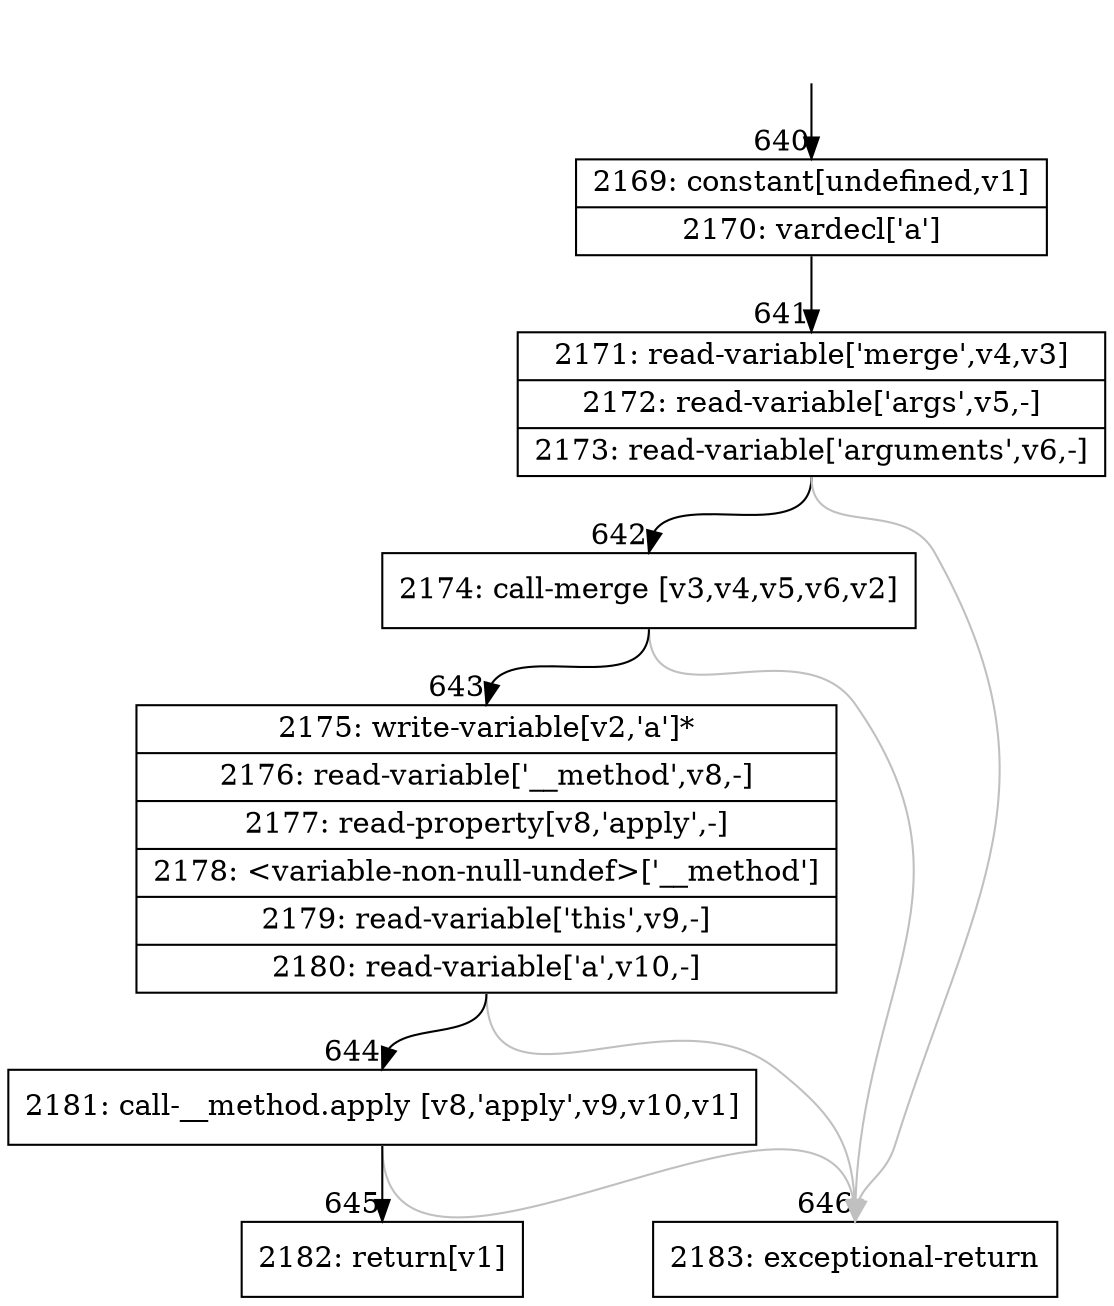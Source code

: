 digraph {
rankdir="TD"
BB_entry49[shape=none,label=""];
BB_entry49 -> BB640 [tailport=s, headport=n, headlabel="    640"]
BB640 [shape=record label="{2169: constant[undefined,v1]|2170: vardecl['a']}" ] 
BB640 -> BB641 [tailport=s, headport=n, headlabel="      641"]
BB641 [shape=record label="{2171: read-variable['merge',v4,v3]|2172: read-variable['args',v5,-]|2173: read-variable['arguments',v6,-]}" ] 
BB641 -> BB642 [tailport=s, headport=n, headlabel="      642"]
BB641 -> BB646 [tailport=s, headport=n, color=gray, headlabel="      646"]
BB642 [shape=record label="{2174: call-merge [v3,v4,v5,v6,v2]}" ] 
BB642 -> BB643 [tailport=s, headport=n, headlabel="      643"]
BB642 -> BB646 [tailport=s, headport=n, color=gray]
BB643 [shape=record label="{2175: write-variable[v2,'a']*|2176: read-variable['__method',v8,-]|2177: read-property[v8,'apply',-]|2178: \<variable-non-null-undef\>['__method']|2179: read-variable['this',v9,-]|2180: read-variable['a',v10,-]}" ] 
BB643 -> BB644 [tailport=s, headport=n, headlabel="      644"]
BB643 -> BB646 [tailport=s, headport=n, color=gray]
BB644 [shape=record label="{2181: call-__method.apply [v8,'apply',v9,v10,v1]}" ] 
BB644 -> BB645 [tailport=s, headport=n, headlabel="      645"]
BB644 -> BB646 [tailport=s, headport=n, color=gray]
BB645 [shape=record label="{2182: return[v1]}" ] 
BB646 [shape=record label="{2183: exceptional-return}" ] 
//#$~ 426
}
